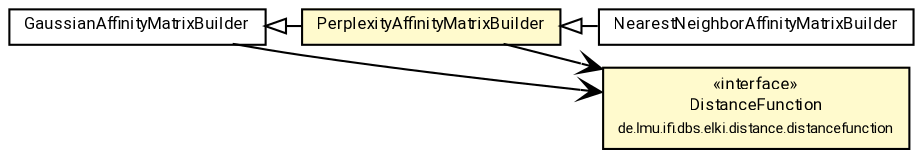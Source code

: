 #!/usr/local/bin/dot
#
# Class diagram 
# Generated by UMLGraph version R5_7_2-60-g0e99a6 (http://www.spinellis.gr/umlgraph/)
#

digraph G {
	graph [fontnames="svg"]
	edge [fontname="Roboto",fontsize=7,labelfontname="Roboto",labelfontsize=7,color="black"];
	node [fontname="Roboto",fontcolor="black",fontsize=8,shape=plaintext,margin=0,width=0,height=0];
	nodesep=0.15;
	ranksep=0.25;
	rankdir=LR;
	// de.lmu.ifi.dbs.elki.algorithm.projection.GaussianAffinityMatrixBuilder<O>
	c8162096 [label=<<table title="de.lmu.ifi.dbs.elki.algorithm.projection.GaussianAffinityMatrixBuilder" border="0" cellborder="1" cellspacing="0" cellpadding="2" href="GaussianAffinityMatrixBuilder.html" target="_parent">
		<tr><td><table border="0" cellspacing="0" cellpadding="1">
		<tr><td align="center" balign="center"> <font face="Roboto">GaussianAffinityMatrixBuilder</font> </td></tr>
		</table></td></tr>
		</table>>, URL="GaussianAffinityMatrixBuilder.html"];
	// de.lmu.ifi.dbs.elki.algorithm.projection.NearestNeighborAffinityMatrixBuilder<O>
	c8162101 [label=<<table title="de.lmu.ifi.dbs.elki.algorithm.projection.NearestNeighborAffinityMatrixBuilder" border="0" cellborder="1" cellspacing="0" cellpadding="2" href="NearestNeighborAffinityMatrixBuilder.html" target="_parent">
		<tr><td><table border="0" cellspacing="0" cellpadding="1">
		<tr><td align="center" balign="center"> <font face="Roboto">NearestNeighborAffinityMatrixBuilder</font> </td></tr>
		</table></td></tr>
		</table>>, URL="NearestNeighborAffinityMatrixBuilder.html"];
	// de.lmu.ifi.dbs.elki.algorithm.projection.PerplexityAffinityMatrixBuilder<O>
	c8162103 [label=<<table title="de.lmu.ifi.dbs.elki.algorithm.projection.PerplexityAffinityMatrixBuilder" border="0" cellborder="1" cellspacing="0" cellpadding="2" bgcolor="lemonChiffon" href="PerplexityAffinityMatrixBuilder.html" target="_parent">
		<tr><td><table border="0" cellspacing="0" cellpadding="1">
		<tr><td align="center" balign="center"> <font face="Roboto">PerplexityAffinityMatrixBuilder</font> </td></tr>
		</table></td></tr>
		</table>>, URL="PerplexityAffinityMatrixBuilder.html"];
	// de.lmu.ifi.dbs.elki.distance.distancefunction.DistanceFunction<O>
	c8163096 [label=<<table title="de.lmu.ifi.dbs.elki.distance.distancefunction.DistanceFunction" border="0" cellborder="1" cellspacing="0" cellpadding="2" bgcolor="LemonChiffon" href="../../distance/distancefunction/DistanceFunction.html" target="_parent">
		<tr><td><table border="0" cellspacing="0" cellpadding="1">
		<tr><td align="center" balign="center"> &#171;interface&#187; </td></tr>
		<tr><td align="center" balign="center"> <font face="Roboto">DistanceFunction</font> </td></tr>
		<tr><td align="center" balign="center"> <font face="Roboto" point-size="7.0">de.lmu.ifi.dbs.elki.distance.distancefunction</font> </td></tr>
		</table></td></tr>
		</table>>, URL="../../distance/distancefunction/DistanceFunction.html"];
	// de.lmu.ifi.dbs.elki.algorithm.projection.NearestNeighborAffinityMatrixBuilder<O> extends de.lmu.ifi.dbs.elki.algorithm.projection.PerplexityAffinityMatrixBuilder<O>
	c8162103 -> c8162101 [arrowtail=empty,dir=back,weight=10];
	// de.lmu.ifi.dbs.elki.algorithm.projection.PerplexityAffinityMatrixBuilder<O> extends de.lmu.ifi.dbs.elki.algorithm.projection.GaussianAffinityMatrixBuilder<O>
	c8162096 -> c8162103 [arrowtail=empty,dir=back,weight=10];
	// de.lmu.ifi.dbs.elki.algorithm.projection.GaussianAffinityMatrixBuilder<O> navassoc de.lmu.ifi.dbs.elki.distance.distancefunction.DistanceFunction<O>
	c8162096 -> c8163096 [arrowhead=open,weight=1];
	// de.lmu.ifi.dbs.elki.algorithm.projection.PerplexityAffinityMatrixBuilder<O> navassoc de.lmu.ifi.dbs.elki.distance.distancefunction.DistanceFunction<O>
	c8162103 -> c8163096 [arrowhead=open,weight=1];
}

